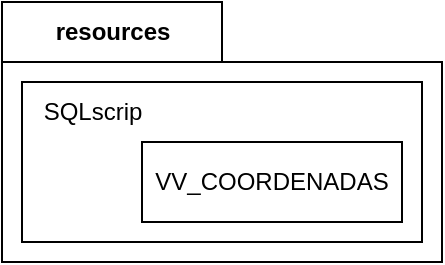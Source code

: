 <mxfile>
    <diagram id="0dW7eQW7AdxT_7uN18Im" name="Page-1">
        <mxGraphModel dx="483" dy="386" grid="1" gridSize="10" guides="1" tooltips="1" connect="1" arrows="1" fold="1" page="1" pageScale="1" pageWidth="850" pageHeight="1100" math="0" shadow="0">
            <root>
                <mxCell id="0"/>
                <mxCell id="1" parent="0"/>
                <mxCell id="2" value="resources" style="shape=folder;fontStyle=1;tabWidth=110;tabHeight=30;tabPosition=left;html=1;boundedLbl=1;labelInHeader=1;container=1;collapsible=0;recursiveResize=0;" vertex="1" parent="1">
                    <mxGeometry x="40" y="30" width="220" height="130" as="geometry"/>
                </mxCell>
                <mxCell id="3" value="" style="html=1;" vertex="1" parent="2">
                    <mxGeometry width="200" height="80" relative="1" as="geometry">
                        <mxPoint x="10" y="40" as="offset"/>
                    </mxGeometry>
                </mxCell>
                <mxCell id="4" value="VV_COORDENADAS" style="whiteSpace=wrap;html=1;" vertex="1" parent="2">
                    <mxGeometry x="70" y="70" width="130" height="40" as="geometry"/>
                </mxCell>
                <mxCell id="5" value="SQLscrip" style="text;html=1;align=center;verticalAlign=middle;resizable=0;points=[];autosize=1;strokeColor=none;fillColor=none;" vertex="1" parent="2">
                    <mxGeometry x="10" y="40" width="70" height="30" as="geometry"/>
                </mxCell>
            </root>
        </mxGraphModel>
    </diagram>
</mxfile>